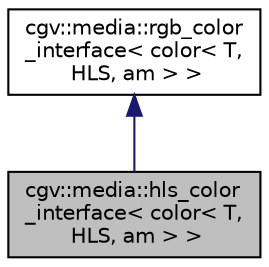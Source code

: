 digraph "cgv::media::hls_color_interface&lt; color&lt; T, HLS, am &gt; &gt;"
{
  bgcolor="transparent";
  edge [fontname="Helvetica",fontsize="10",labelfontname="Helvetica",labelfontsize="10"];
  node [fontname="Helvetica",fontsize="10",shape=record];
  Node1 [label="cgv::media::hls_color\l_interface\< color\< T,\l HLS, am \> \>",height=0.2,width=0.4,color="black", fillcolor="grey75", style="filled", fontcolor="black"];
  Node2 -> Node1 [dir="back",color="midnightblue",fontsize="10",style="solid",fontname="Helvetica"];
  Node2 [label="cgv::media::rgb_color\l_interface\< color\< T,\l HLS, am \> \>",height=0.2,width=0.4,color="black",URL="$a00166.html"];
}
